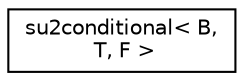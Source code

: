 digraph "Graphical Class Hierarchy"
{
 // LATEX_PDF_SIZE
  edge [fontname="Helvetica",fontsize="10",labelfontname="Helvetica",labelfontsize="10"];
  node [fontname="Helvetica",fontsize="10",shape=record];
  rankdir="LR";
  Node0 [label="su2conditional\< B,\l T, F \>",height=0.2,width=0.4,color="black", fillcolor="white", style="filled",URL="$structsu2conditional.html",tooltip=" "];
}
